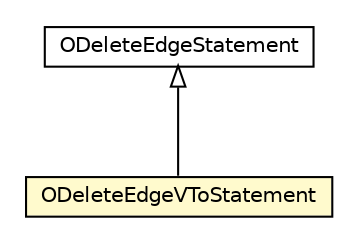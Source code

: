 #!/usr/local/bin/dot
#
# Class diagram 
# Generated by UMLGraph version R5_6-24-gf6e263 (http://www.umlgraph.org/)
#

digraph G {
	edge [fontname="Helvetica",fontsize=10,labelfontname="Helvetica",labelfontsize=10];
	node [fontname="Helvetica",fontsize=10,shape=plaintext];
	nodesep=0.25;
	ranksep=0.5;
	// com.orientechnologies.orient.core.sql.parser.ODeleteEdgeVToStatement
	c1459723 [label=<<table title="com.orientechnologies.orient.core.sql.parser.ODeleteEdgeVToStatement" border="0" cellborder="1" cellspacing="0" cellpadding="2" port="p" bgcolor="lemonChiffon" href="./ODeleteEdgeVToStatement.html">
		<tr><td><table border="0" cellspacing="0" cellpadding="1">
<tr><td align="center" balign="center"> ODeleteEdgeVToStatement </td></tr>
		</table></td></tr>
		</table>>, URL="./ODeleteEdgeVToStatement.html", fontname="Helvetica", fontcolor="black", fontsize=10.0];
	// com.orientechnologies.orient.core.sql.parser.ODeleteEdgeStatement
	c1459766 [label=<<table title="com.orientechnologies.orient.core.sql.parser.ODeleteEdgeStatement" border="0" cellborder="1" cellspacing="0" cellpadding="2" port="p" href="./ODeleteEdgeStatement.html">
		<tr><td><table border="0" cellspacing="0" cellpadding="1">
<tr><td align="center" balign="center"> ODeleteEdgeStatement </td></tr>
		</table></td></tr>
		</table>>, URL="./ODeleteEdgeStatement.html", fontname="Helvetica", fontcolor="black", fontsize=10.0];
	//com.orientechnologies.orient.core.sql.parser.ODeleteEdgeVToStatement extends com.orientechnologies.orient.core.sql.parser.ODeleteEdgeStatement
	c1459766:p -> c1459723:p [dir=back,arrowtail=empty];
}

